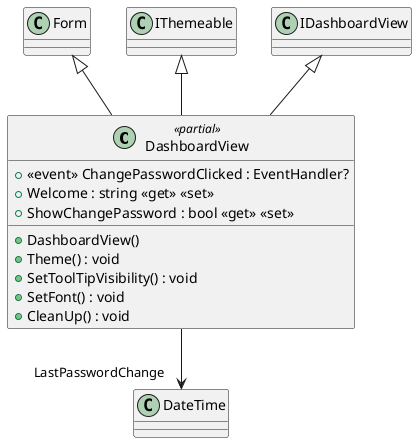 @startuml
class DashboardView <<partial>> {
    +  <<event>> ChangePasswordClicked : EventHandler? 
    + DashboardView()
    + Theme() : void
    + SetToolTipVisibility() : void
    + SetFont() : void
    + Welcome : string <<get>> <<set>>
    + ShowChangePassword : bool <<get>> <<set>>
    + CleanUp() : void
}
Form <|-- DashboardView
IThemeable <|-- DashboardView
IDashboardView <|-- DashboardView
DashboardView --> "LastPasswordChange" DateTime
@enduml
